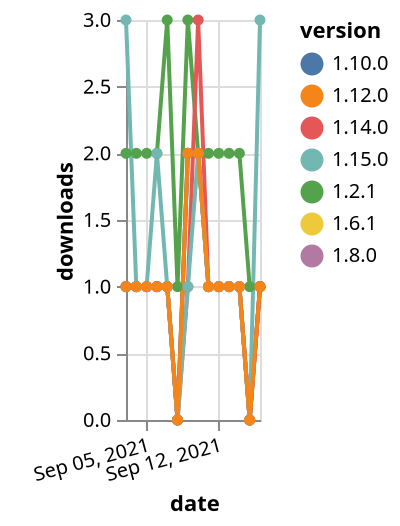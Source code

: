 {"$schema": "https://vega.github.io/schema/vega-lite/v5.json", "description": "A simple bar chart with embedded data.", "data": {"values": [{"date": "2021-09-03", "total": 251, "delta": 1, "version": "1.6.1"}, {"date": "2021-09-04", "total": 252, "delta": 1, "version": "1.6.1"}, {"date": "2021-09-05", "total": 253, "delta": 1, "version": "1.6.1"}, {"date": "2021-09-06", "total": 254, "delta": 1, "version": "1.6.1"}, {"date": "2021-09-07", "total": 255, "delta": 1, "version": "1.6.1"}, {"date": "2021-09-08", "total": 255, "delta": 0, "version": "1.6.1"}, {"date": "2021-09-09", "total": 257, "delta": 2, "version": "1.6.1"}, {"date": "2021-09-10", "total": 259, "delta": 2, "version": "1.6.1"}, {"date": "2021-09-11", "total": 260, "delta": 1, "version": "1.6.1"}, {"date": "2021-09-12", "total": 261, "delta": 1, "version": "1.6.1"}, {"date": "2021-09-13", "total": 262, "delta": 1, "version": "1.6.1"}, {"date": "2021-09-14", "total": 263, "delta": 1, "version": "1.6.1"}, {"date": "2021-09-15", "total": 263, "delta": 0, "version": "1.6.1"}, {"date": "2021-09-16", "total": 264, "delta": 1, "version": "1.6.1"}, {"date": "2021-09-03", "total": 197, "delta": 1, "version": "1.8.0"}, {"date": "2021-09-04", "total": 198, "delta": 1, "version": "1.8.0"}, {"date": "2021-09-05", "total": 199, "delta": 1, "version": "1.8.0"}, {"date": "2021-09-06", "total": 200, "delta": 1, "version": "1.8.0"}, {"date": "2021-09-07", "total": 201, "delta": 1, "version": "1.8.0"}, {"date": "2021-09-08", "total": 201, "delta": 0, "version": "1.8.0"}, {"date": "2021-09-09", "total": 203, "delta": 2, "version": "1.8.0"}, {"date": "2021-09-10", "total": 205, "delta": 2, "version": "1.8.0"}, {"date": "2021-09-11", "total": 206, "delta": 1, "version": "1.8.0"}, {"date": "2021-09-12", "total": 207, "delta": 1, "version": "1.8.0"}, {"date": "2021-09-13", "total": 208, "delta": 1, "version": "1.8.0"}, {"date": "2021-09-14", "total": 209, "delta": 1, "version": "1.8.0"}, {"date": "2021-09-15", "total": 209, "delta": 0, "version": "1.8.0"}, {"date": "2021-09-16", "total": 210, "delta": 1, "version": "1.8.0"}, {"date": "2021-09-03", "total": 185, "delta": 1, "version": "1.10.0"}, {"date": "2021-09-04", "total": 186, "delta": 1, "version": "1.10.0"}, {"date": "2021-09-05", "total": 187, "delta": 1, "version": "1.10.0"}, {"date": "2021-09-06", "total": 188, "delta": 1, "version": "1.10.0"}, {"date": "2021-09-07", "total": 189, "delta": 1, "version": "1.10.0"}, {"date": "2021-09-08", "total": 189, "delta": 0, "version": "1.10.0"}, {"date": "2021-09-09", "total": 191, "delta": 2, "version": "1.10.0"}, {"date": "2021-09-10", "total": 193, "delta": 2, "version": "1.10.0"}, {"date": "2021-09-11", "total": 194, "delta": 1, "version": "1.10.0"}, {"date": "2021-09-12", "total": 195, "delta": 1, "version": "1.10.0"}, {"date": "2021-09-13", "total": 196, "delta": 1, "version": "1.10.0"}, {"date": "2021-09-14", "total": 197, "delta": 1, "version": "1.10.0"}, {"date": "2021-09-15", "total": 197, "delta": 0, "version": "1.10.0"}, {"date": "2021-09-16", "total": 198, "delta": 1, "version": "1.10.0"}, {"date": "2021-09-03", "total": 2213, "delta": 2, "version": "1.2.1"}, {"date": "2021-09-04", "total": 2215, "delta": 2, "version": "1.2.1"}, {"date": "2021-09-05", "total": 2217, "delta": 2, "version": "1.2.1"}, {"date": "2021-09-06", "total": 2219, "delta": 2, "version": "1.2.1"}, {"date": "2021-09-07", "total": 2222, "delta": 3, "version": "1.2.1"}, {"date": "2021-09-08", "total": 2223, "delta": 1, "version": "1.2.1"}, {"date": "2021-09-09", "total": 2226, "delta": 3, "version": "1.2.1"}, {"date": "2021-09-10", "total": 2228, "delta": 2, "version": "1.2.1"}, {"date": "2021-09-11", "total": 2230, "delta": 2, "version": "1.2.1"}, {"date": "2021-09-12", "total": 2232, "delta": 2, "version": "1.2.1"}, {"date": "2021-09-13", "total": 2234, "delta": 2, "version": "1.2.1"}, {"date": "2021-09-14", "total": 2236, "delta": 2, "version": "1.2.1"}, {"date": "2021-09-15", "total": 2237, "delta": 1, "version": "1.2.1"}, {"date": "2021-09-16", "total": 2238, "delta": 1, "version": "1.2.1"}, {"date": "2021-09-03", "total": 196, "delta": 1, "version": "1.14.0"}, {"date": "2021-09-04", "total": 197, "delta": 1, "version": "1.14.0"}, {"date": "2021-09-05", "total": 198, "delta": 1, "version": "1.14.0"}, {"date": "2021-09-06", "total": 199, "delta": 1, "version": "1.14.0"}, {"date": "2021-09-07", "total": 200, "delta": 1, "version": "1.14.0"}, {"date": "2021-09-08", "total": 200, "delta": 0, "version": "1.14.0"}, {"date": "2021-09-09", "total": 201, "delta": 1, "version": "1.14.0"}, {"date": "2021-09-10", "total": 204, "delta": 3, "version": "1.14.0"}, {"date": "2021-09-11", "total": 205, "delta": 1, "version": "1.14.0"}, {"date": "2021-09-12", "total": 206, "delta": 1, "version": "1.14.0"}, {"date": "2021-09-13", "total": 207, "delta": 1, "version": "1.14.0"}, {"date": "2021-09-14", "total": 208, "delta": 1, "version": "1.14.0"}, {"date": "2021-09-15", "total": 208, "delta": 0, "version": "1.14.0"}, {"date": "2021-09-16", "total": 209, "delta": 1, "version": "1.14.0"}, {"date": "2021-09-03", "total": 120, "delta": 3, "version": "1.15.0"}, {"date": "2021-09-04", "total": 121, "delta": 1, "version": "1.15.0"}, {"date": "2021-09-05", "total": 122, "delta": 1, "version": "1.15.0"}, {"date": "2021-09-06", "total": 124, "delta": 2, "version": "1.15.0"}, {"date": "2021-09-07", "total": 125, "delta": 1, "version": "1.15.0"}, {"date": "2021-09-08", "total": 125, "delta": 0, "version": "1.15.0"}, {"date": "2021-09-09", "total": 126, "delta": 1, "version": "1.15.0"}, {"date": "2021-09-10", "total": 128, "delta": 2, "version": "1.15.0"}, {"date": "2021-09-11", "total": 129, "delta": 1, "version": "1.15.0"}, {"date": "2021-09-12", "total": 130, "delta": 1, "version": "1.15.0"}, {"date": "2021-09-13", "total": 131, "delta": 1, "version": "1.15.0"}, {"date": "2021-09-14", "total": 132, "delta": 1, "version": "1.15.0"}, {"date": "2021-09-15", "total": 132, "delta": 0, "version": "1.15.0"}, {"date": "2021-09-16", "total": 135, "delta": 3, "version": "1.15.0"}, {"date": "2021-09-03", "total": 173, "delta": 1, "version": "1.12.0"}, {"date": "2021-09-04", "total": 174, "delta": 1, "version": "1.12.0"}, {"date": "2021-09-05", "total": 175, "delta": 1, "version": "1.12.0"}, {"date": "2021-09-06", "total": 176, "delta": 1, "version": "1.12.0"}, {"date": "2021-09-07", "total": 177, "delta": 1, "version": "1.12.0"}, {"date": "2021-09-08", "total": 177, "delta": 0, "version": "1.12.0"}, {"date": "2021-09-09", "total": 179, "delta": 2, "version": "1.12.0"}, {"date": "2021-09-10", "total": 181, "delta": 2, "version": "1.12.0"}, {"date": "2021-09-11", "total": 182, "delta": 1, "version": "1.12.0"}, {"date": "2021-09-12", "total": 183, "delta": 1, "version": "1.12.0"}, {"date": "2021-09-13", "total": 184, "delta": 1, "version": "1.12.0"}, {"date": "2021-09-14", "total": 185, "delta": 1, "version": "1.12.0"}, {"date": "2021-09-15", "total": 185, "delta": 0, "version": "1.12.0"}, {"date": "2021-09-16", "total": 186, "delta": 1, "version": "1.12.0"}]}, "width": "container", "mark": {"type": "line", "point": {"filled": true}}, "encoding": {"x": {"field": "date", "type": "temporal", "timeUnit": "yearmonthdate", "title": "date", "axis": {"labelAngle": -15}}, "y": {"field": "delta", "type": "quantitative", "title": "downloads"}, "color": {"field": "version", "type": "nominal"}, "tooltip": {"field": "delta"}}}
